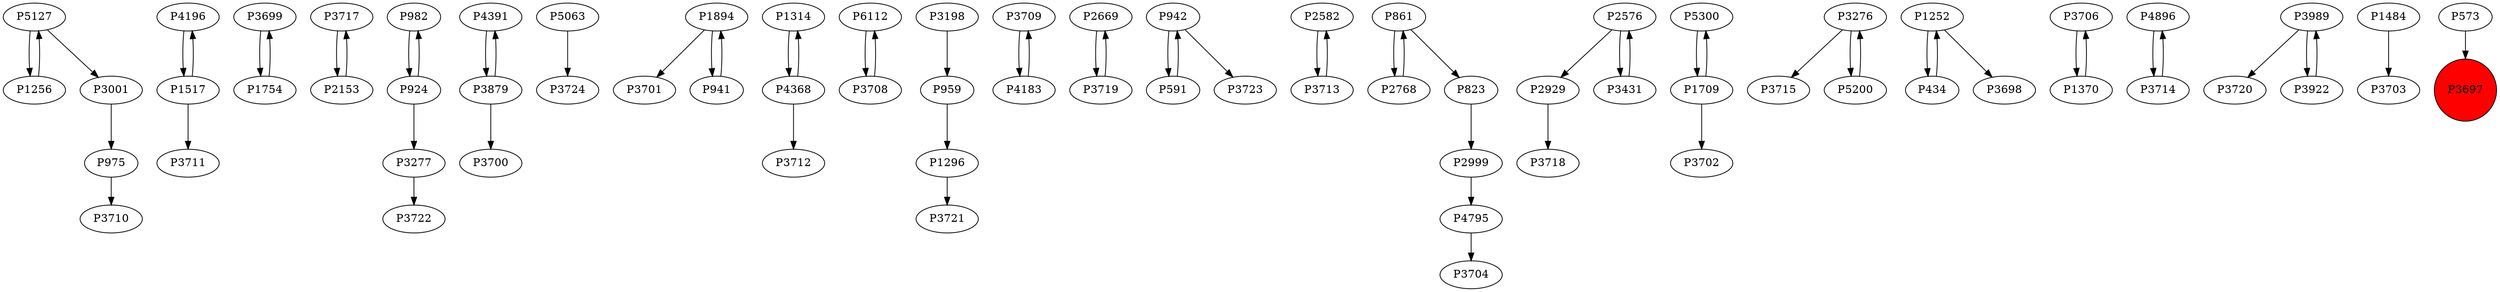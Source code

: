 digraph {
	P975 -> P3710
	P4196 -> P1517
	P3699 -> P1754
	P3717 -> P2153
	P982 -> P924
	P4391 -> P3879
	P5063 -> P3724
	P1894 -> P3701
	P1314 -> P4368
	P1256 -> P5127
	P6112 -> P3708
	P959 -> P1296
	P3709 -> P4183
	P2669 -> P3719
	P941 -> P1894
	P2153 -> P3717
	P942 -> P591
	P2582 -> P3713
	P861 -> P2768
	P2929 -> P3718
	P924 -> P982
	P5300 -> P1709
	P2999 -> P4795
	P5127 -> P1256
	P3276 -> P3715
	P1709 -> P5300
	P1252 -> P434
	P3706 -> P1370
	P3719 -> P2669
	P4183 -> P3709
	P1517 -> P4196
	P4795 -> P3704
	P4368 -> P1314
	P1296 -> P3721
	P2576 -> P2929
	P4896 -> P3714
	P1754 -> P3699
	P1370 -> P3706
	P3879 -> P3700
	P4368 -> P3712
	P3989 -> P3720
	P3001 -> P975
	P1517 -> P3711
	P2768 -> P861
	P591 -> P942
	P3276 -> P5200
	P3714 -> P4896
	P3198 -> P959
	P1894 -> P941
	P1484 -> P3703
	P1709 -> P3702
	P3713 -> P2582
	P5127 -> P3001
	P3277 -> P3722
	P573 -> P3697
	P1252 -> P3698
	P2576 -> P3431
	P861 -> P823
	P3989 -> P3922
	P434 -> P1252
	P3922 -> P3989
	P942 -> P3723
	P3431 -> P2576
	P3708 -> P6112
	P823 -> P2999
	P5200 -> P3276
	P3879 -> P4391
	P924 -> P3277
	P3697 [shape=circle]
	P3697 [style=filled]
	P3697 [fillcolor=red]
}